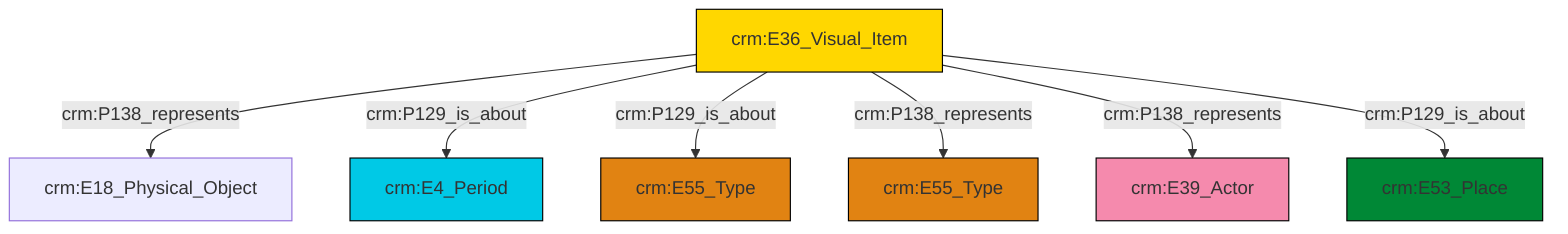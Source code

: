 graph TD
classDef Literal fill:#f2f2f2,stroke:#000000;
classDef CRM_Entity fill:#FFFFFF,stroke:#000000;
classDef Temporal_Entity fill:#00C9E6, stroke:#000000;
classDef Type fill:#E18312, stroke:#000000;
classDef Time-Span fill:#2C9C91, stroke:#000000;
classDef Appellation fill:#FFEB7F, stroke:#000000;
classDef Place fill:#008836, stroke:#000000;
classDef Persistent_Item fill:#B266B2, stroke:#000000;
classDef Conceptual_Object fill:#FFD700, stroke:#000000;
classDef Physical_Thing fill:#D2B48C, stroke:#000000;
classDef Actor fill:#f58aad, stroke:#000000;
classDef PC_Classes fill:#4ce600, stroke:#000000;
classDef Multi fill:#cccccc,stroke:#000000;

2["crm:E36_Visual_Item"]:::Conceptual_Object -->|crm:P138_represents| 3["crm:E18_Physical_Object"]:::Default
2["crm:E36_Visual_Item"]:::Conceptual_Object -->|crm:P129_is_about| 0["crm:E4_Period"]:::Temporal_Entity
2["crm:E36_Visual_Item"]:::Conceptual_Object -->|crm:P129_is_about| 5["crm:E55_Type"]:::Type
2["crm:E36_Visual_Item"]:::Conceptual_Object -->|crm:P138_represents| 7["crm:E55_Type"]:::Type
2["crm:E36_Visual_Item"]:::Conceptual_Object -->|crm:P138_represents| 9["crm:E39_Actor"]:::Actor
2["crm:E36_Visual_Item"]:::Conceptual_Object -->|crm:P129_is_about| 12["crm:E53_Place"]:::Place